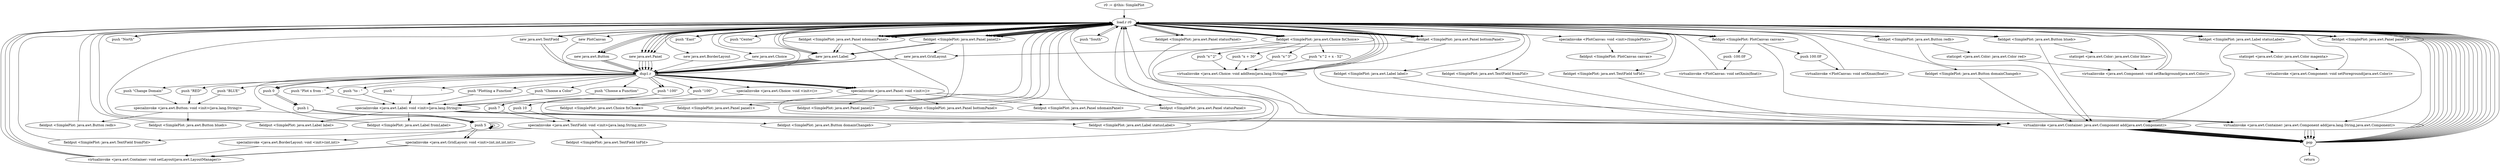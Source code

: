 digraph "" {
    "r0 := @this: SimplePlot"
    "load.r r0"
    "r0 := @this: SimplePlot"->"load.r r0";
    "new java.awt.BorderLayout"
    "load.r r0"->"new java.awt.BorderLayout";
    "dup1.r"
    "new java.awt.BorderLayout"->"dup1.r";
    "push 5"
    "dup1.r"->"push 5";
    "push 5"->"push 5";
    "specialinvoke <java.awt.BorderLayout: void <init>(int,int)>"
    "push 5"->"specialinvoke <java.awt.BorderLayout: void <init>(int,int)>";
    "virtualinvoke <java.awt.Container: void setLayout(java.awt.LayoutManager)>"
    "specialinvoke <java.awt.BorderLayout: void <init>(int,int)>"->"virtualinvoke <java.awt.Container: void setLayout(java.awt.LayoutManager)>";
    "virtualinvoke <java.awt.Container: void setLayout(java.awt.LayoutManager)>"->"load.r r0";
    "new java.awt.Panel"
    "load.r r0"->"new java.awt.Panel";
    "new java.awt.Panel"->"dup1.r";
    "specialinvoke <java.awt.Panel: void <init>()>"
    "dup1.r"->"specialinvoke <java.awt.Panel: void <init>()>";
    "fieldput <SimplePlot: java.awt.Panel panel1>"
    "specialinvoke <java.awt.Panel: void <init>()>"->"fieldput <SimplePlot: java.awt.Panel panel1>";
    "fieldput <SimplePlot: java.awt.Panel panel1>"->"load.r r0";
    "new java.awt.Label"
    "load.r r0"->"new java.awt.Label";
    "new java.awt.Label"->"dup1.r";
    "push \"Plotting a Function\""
    "dup1.r"->"push \"Plotting a Function\"";
    "specialinvoke <java.awt.Label: void <init>(java.lang.String)>"
    "push \"Plotting a Function\""->"specialinvoke <java.awt.Label: void <init>(java.lang.String)>";
    "fieldput <SimplePlot: java.awt.Label label>"
    "specialinvoke <java.awt.Label: void <init>(java.lang.String)>"->"fieldput <SimplePlot: java.awt.Label label>";
    "fieldput <SimplePlot: java.awt.Label label>"->"load.r r0";
    "fieldget <SimplePlot: java.awt.Panel panel1>"
    "load.r r0"->"fieldget <SimplePlot: java.awt.Panel panel1>";
    "fieldget <SimplePlot: java.awt.Panel panel1>"->"load.r r0";
    "fieldget <SimplePlot: java.awt.Label label>"
    "load.r r0"->"fieldget <SimplePlot: java.awt.Label label>";
    "virtualinvoke <java.awt.Container: java.awt.Component add(java.awt.Component)>"
    "fieldget <SimplePlot: java.awt.Label label>"->"virtualinvoke <java.awt.Container: java.awt.Component add(java.awt.Component)>";
    "pop"
    "virtualinvoke <java.awt.Container: java.awt.Component add(java.awt.Component)>"->"pop";
    "pop"->"load.r r0";
    "push \"North\""
    "load.r r0"->"push \"North\"";
    "push \"North\""->"load.r r0";
    "load.r r0"->"fieldget <SimplePlot: java.awt.Panel panel1>";
    "virtualinvoke <java.awt.Container: java.awt.Component add(java.lang.String,java.awt.Component)>"
    "fieldget <SimplePlot: java.awt.Panel panel1>"->"virtualinvoke <java.awt.Container: java.awt.Component add(java.lang.String,java.awt.Component)>";
    "virtualinvoke <java.awt.Container: java.awt.Component add(java.lang.String,java.awt.Component)>"->"pop";
    "pop"->"load.r r0";
    "load.r r0"->"new java.awt.Panel";
    "new java.awt.Panel"->"dup1.r";
    "dup1.r"->"specialinvoke <java.awt.Panel: void <init>()>";
    "fieldput <SimplePlot: java.awt.Panel panel2>"
    "specialinvoke <java.awt.Panel: void <init>()>"->"fieldput <SimplePlot: java.awt.Panel panel2>";
    "fieldput <SimplePlot: java.awt.Panel panel2>"->"load.r r0";
    "fieldget <SimplePlot: java.awt.Panel panel2>"
    "load.r r0"->"fieldget <SimplePlot: java.awt.Panel panel2>";
    "new java.awt.GridLayout"
    "fieldget <SimplePlot: java.awt.Panel panel2>"->"new java.awt.GridLayout";
    "new java.awt.GridLayout"->"dup1.r";
    "push 0"
    "dup1.r"->"push 0";
    "push 1"
    "push 0"->"push 1";
    "push 1"->"push 5";
    "push 5"->"push 5";
    "specialinvoke <java.awt.GridLayout: void <init>(int,int,int,int)>"
    "push 5"->"specialinvoke <java.awt.GridLayout: void <init>(int,int,int,int)>";
    "specialinvoke <java.awt.GridLayout: void <init>(int,int,int,int)>"->"virtualinvoke <java.awt.Container: void setLayout(java.awt.LayoutManager)>";
    "virtualinvoke <java.awt.Container: void setLayout(java.awt.LayoutManager)>"->"load.r r0";
    "load.r r0"->"fieldget <SimplePlot: java.awt.Panel panel2>";
    "fieldget <SimplePlot: java.awt.Panel panel2>"->"new java.awt.Label";
    "new java.awt.Label"->"dup1.r";
    "push \"Choose a Color\""
    "dup1.r"->"push \"Choose a Color\"";
    "push \"Choose a Color\""->"specialinvoke <java.awt.Label: void <init>(java.lang.String)>";
    "specialinvoke <java.awt.Label: void <init>(java.lang.String)>"->"virtualinvoke <java.awt.Container: java.awt.Component add(java.awt.Component)>";
    "virtualinvoke <java.awt.Container: java.awt.Component add(java.awt.Component)>"->"pop";
    "pop"->"load.r r0";
    "new java.awt.Button"
    "load.r r0"->"new java.awt.Button";
    "new java.awt.Button"->"dup1.r";
    "push \"RED\""
    "dup1.r"->"push \"RED\"";
    "specialinvoke <java.awt.Button: void <init>(java.lang.String)>"
    "push \"RED\""->"specialinvoke <java.awt.Button: void <init>(java.lang.String)>";
    "fieldput <SimplePlot: java.awt.Button redb>"
    "specialinvoke <java.awt.Button: void <init>(java.lang.String)>"->"fieldput <SimplePlot: java.awt.Button redb>";
    "fieldput <SimplePlot: java.awt.Button redb>"->"load.r r0";
    "fieldget <SimplePlot: java.awt.Button redb>"
    "load.r r0"->"fieldget <SimplePlot: java.awt.Button redb>";
    "staticget <java.awt.Color: java.awt.Color red>"
    "fieldget <SimplePlot: java.awt.Button redb>"->"staticget <java.awt.Color: java.awt.Color red>";
    "virtualinvoke <java.awt.Component: void setBackground(java.awt.Color)>"
    "staticget <java.awt.Color: java.awt.Color red>"->"virtualinvoke <java.awt.Component: void setBackground(java.awt.Color)>";
    "virtualinvoke <java.awt.Component: void setBackground(java.awt.Color)>"->"load.r r0";
    "load.r r0"->"fieldget <SimplePlot: java.awt.Panel panel2>";
    "fieldget <SimplePlot: java.awt.Panel panel2>"->"load.r r0";
    "load.r r0"->"fieldget <SimplePlot: java.awt.Button redb>";
    "fieldget <SimplePlot: java.awt.Button redb>"->"virtualinvoke <java.awt.Container: java.awt.Component add(java.awt.Component)>";
    "virtualinvoke <java.awt.Container: java.awt.Component add(java.awt.Component)>"->"pop";
    "pop"->"load.r r0";
    "load.r r0"->"new java.awt.Button";
    "new java.awt.Button"->"dup1.r";
    "push \"BLUE\""
    "dup1.r"->"push \"BLUE\"";
    "push \"BLUE\""->"specialinvoke <java.awt.Button: void <init>(java.lang.String)>";
    "fieldput <SimplePlot: java.awt.Button blueb>"
    "specialinvoke <java.awt.Button: void <init>(java.lang.String)>"->"fieldput <SimplePlot: java.awt.Button blueb>";
    "fieldput <SimplePlot: java.awt.Button blueb>"->"load.r r0";
    "fieldget <SimplePlot: java.awt.Button blueb>"
    "load.r r0"->"fieldget <SimplePlot: java.awt.Button blueb>";
    "staticget <java.awt.Color: java.awt.Color blue>"
    "fieldget <SimplePlot: java.awt.Button blueb>"->"staticget <java.awt.Color: java.awt.Color blue>";
    "staticget <java.awt.Color: java.awt.Color blue>"->"virtualinvoke <java.awt.Component: void setBackground(java.awt.Color)>";
    "virtualinvoke <java.awt.Component: void setBackground(java.awt.Color)>"->"load.r r0";
    "load.r r0"->"fieldget <SimplePlot: java.awt.Panel panel2>";
    "fieldget <SimplePlot: java.awt.Panel panel2>"->"load.r r0";
    "load.r r0"->"fieldget <SimplePlot: java.awt.Button blueb>";
    "fieldget <SimplePlot: java.awt.Button blueb>"->"virtualinvoke <java.awt.Container: java.awt.Component add(java.awt.Component)>";
    "virtualinvoke <java.awt.Container: java.awt.Component add(java.awt.Component)>"->"pop";
    "pop"->"load.r r0";
    "load.r r0"->"fieldget <SimplePlot: java.awt.Panel panel2>";
    "fieldget <SimplePlot: java.awt.Panel panel2>"->"new java.awt.Label";
    "new java.awt.Label"->"dup1.r";
    "push \"Choose a Function\""
    "dup1.r"->"push \"Choose a Function\"";
    "push \"Choose a Function\""->"specialinvoke <java.awt.Label: void <init>(java.lang.String)>";
    "specialinvoke <java.awt.Label: void <init>(java.lang.String)>"->"virtualinvoke <java.awt.Container: java.awt.Component add(java.awt.Component)>";
    "virtualinvoke <java.awt.Container: java.awt.Component add(java.awt.Component)>"->"pop";
    "pop"->"load.r r0";
    "new java.awt.Choice"
    "load.r r0"->"new java.awt.Choice";
    "new java.awt.Choice"->"dup1.r";
    "specialinvoke <java.awt.Choice: void <init>()>"
    "dup1.r"->"specialinvoke <java.awt.Choice: void <init>()>";
    "fieldput <SimplePlot: java.awt.Choice fnChoice>"
    "specialinvoke <java.awt.Choice: void <init>()>"->"fieldput <SimplePlot: java.awt.Choice fnChoice>";
    "fieldput <SimplePlot: java.awt.Choice fnChoice>"->"load.r r0";
    "fieldget <SimplePlot: java.awt.Choice fnChoice>"
    "load.r r0"->"fieldget <SimplePlot: java.awt.Choice fnChoice>";
    "push \"x^2\""
    "fieldget <SimplePlot: java.awt.Choice fnChoice>"->"push \"x^2\"";
    "virtualinvoke <java.awt.Choice: void addItem(java.lang.String)>"
    "push \"x^2\""->"virtualinvoke <java.awt.Choice: void addItem(java.lang.String)>";
    "virtualinvoke <java.awt.Choice: void addItem(java.lang.String)>"->"load.r r0";
    "load.r r0"->"fieldget <SimplePlot: java.awt.Choice fnChoice>";
    "push \"x + 30\""
    "fieldget <SimplePlot: java.awt.Choice fnChoice>"->"push \"x + 30\"";
    "push \"x + 30\""->"virtualinvoke <java.awt.Choice: void addItem(java.lang.String)>";
    "virtualinvoke <java.awt.Choice: void addItem(java.lang.String)>"->"load.r r0";
    "load.r r0"->"fieldget <SimplePlot: java.awt.Choice fnChoice>";
    "push \"x^3\""
    "fieldget <SimplePlot: java.awt.Choice fnChoice>"->"push \"x^3\"";
    "push \"x^3\""->"virtualinvoke <java.awt.Choice: void addItem(java.lang.String)>";
    "virtualinvoke <java.awt.Choice: void addItem(java.lang.String)>"->"load.r r0";
    "load.r r0"->"fieldget <SimplePlot: java.awt.Choice fnChoice>";
    "push \"x^2 + x - 52\""
    "fieldget <SimplePlot: java.awt.Choice fnChoice>"->"push \"x^2 + x - 52\"";
    "push \"x^2 + x - 52\""->"virtualinvoke <java.awt.Choice: void addItem(java.lang.String)>";
    "virtualinvoke <java.awt.Choice: void addItem(java.lang.String)>"->"load.r r0";
    "load.r r0"->"fieldget <SimplePlot: java.awt.Panel panel2>";
    "fieldget <SimplePlot: java.awt.Panel panel2>"->"load.r r0";
    "load.r r0"->"fieldget <SimplePlot: java.awt.Choice fnChoice>";
    "fieldget <SimplePlot: java.awt.Choice fnChoice>"->"virtualinvoke <java.awt.Container: java.awt.Component add(java.awt.Component)>";
    "virtualinvoke <java.awt.Container: java.awt.Component add(java.awt.Component)>"->"pop";
    "pop"->"load.r r0";
    "push \"East\""
    "load.r r0"->"push \"East\"";
    "push \"East\""->"load.r r0";
    "load.r r0"->"fieldget <SimplePlot: java.awt.Panel panel2>";
    "fieldget <SimplePlot: java.awt.Panel panel2>"->"virtualinvoke <java.awt.Container: java.awt.Component add(java.lang.String,java.awt.Component)>";
    "virtualinvoke <java.awt.Container: java.awt.Component add(java.lang.String,java.awt.Component)>"->"pop";
    "pop"->"load.r r0";
    "new PlotCanvas"
    "load.r r0"->"new PlotCanvas";
    "new PlotCanvas"->"dup1.r";
    "dup1.r"->"load.r r0";
    "specialinvoke <PlotCanvas: void <init>(SimplePlot)>"
    "load.r r0"->"specialinvoke <PlotCanvas: void <init>(SimplePlot)>";
    "fieldput <SimplePlot: PlotCanvas canvas>"
    "specialinvoke <PlotCanvas: void <init>(SimplePlot)>"->"fieldput <SimplePlot: PlotCanvas canvas>";
    "fieldput <SimplePlot: PlotCanvas canvas>"->"load.r r0";
    "push \"Center\""
    "load.r r0"->"push \"Center\"";
    "push \"Center\""->"load.r r0";
    "fieldget <SimplePlot: PlotCanvas canvas>"
    "load.r r0"->"fieldget <SimplePlot: PlotCanvas canvas>";
    "fieldget <SimplePlot: PlotCanvas canvas>"->"virtualinvoke <java.awt.Container: java.awt.Component add(java.lang.String,java.awt.Component)>";
    "virtualinvoke <java.awt.Container: java.awt.Component add(java.lang.String,java.awt.Component)>"->"pop";
    "pop"->"load.r r0";
    "load.r r0"->"new java.awt.Label";
    "new java.awt.Label"->"dup1.r";
    "push \"-100\""
    "dup1.r"->"push \"-100\"";
    "push \"-100\""->"specialinvoke <java.awt.Label: void <init>(java.lang.String)>";
    "fieldput <SimplePlot: java.awt.Label fromLabel>"
    "specialinvoke <java.awt.Label: void <init>(java.lang.String)>"->"fieldput <SimplePlot: java.awt.Label fromLabel>";
    "fieldput <SimplePlot: java.awt.Label fromLabel>"->"load.r r0";
    "load.r r0"->"new java.awt.Panel";
    "new java.awt.Panel"->"dup1.r";
    "dup1.r"->"specialinvoke <java.awt.Panel: void <init>()>";
    "fieldput <SimplePlot: java.awt.Panel bottomPanel>"
    "specialinvoke <java.awt.Panel: void <init>()>"->"fieldput <SimplePlot: java.awt.Panel bottomPanel>";
    "fieldput <SimplePlot: java.awt.Panel bottomPanel>"->"load.r r0";
    "fieldget <SimplePlot: java.awt.Panel bottomPanel>"
    "load.r r0"->"fieldget <SimplePlot: java.awt.Panel bottomPanel>";
    "fieldget <SimplePlot: java.awt.Panel bottomPanel>"->"new java.awt.GridLayout";
    "new java.awt.GridLayout"->"dup1.r";
    "dup1.r"->"push 0";
    "push 0"->"push 1";
    "push 1"->"push 5";
    "push 5"->"push 5";
    "push 5"->"specialinvoke <java.awt.GridLayout: void <init>(int,int,int,int)>";
    "specialinvoke <java.awt.GridLayout: void <init>(int,int,int,int)>"->"virtualinvoke <java.awt.Container: void setLayout(java.awt.LayoutManager)>";
    "virtualinvoke <java.awt.Container: void setLayout(java.awt.LayoutManager)>"->"load.r r0";
    "load.r r0"->"new java.awt.Panel";
    "new java.awt.Panel"->"dup1.r";
    "dup1.r"->"specialinvoke <java.awt.Panel: void <init>()>";
    "fieldput <SimplePlot: java.awt.Panel xdomainPanel>"
    "specialinvoke <java.awt.Panel: void <init>()>"->"fieldput <SimplePlot: java.awt.Panel xdomainPanel>";
    "fieldput <SimplePlot: java.awt.Panel xdomainPanel>"->"load.r r0";
    "fieldget <SimplePlot: java.awt.Panel xdomainPanel>"
    "load.r r0"->"fieldget <SimplePlot: java.awt.Panel xdomainPanel>";
    "fieldget <SimplePlot: java.awt.Panel xdomainPanel>"->"new java.awt.Label";
    "new java.awt.Label"->"dup1.r";
    "push \"Plot x from : \""
    "dup1.r"->"push \"Plot x from : \"";
    "push \"Plot x from : \""->"specialinvoke <java.awt.Label: void <init>(java.lang.String)>";
    "specialinvoke <java.awt.Label: void <init>(java.lang.String)>"->"virtualinvoke <java.awt.Container: java.awt.Component add(java.awt.Component)>";
    "virtualinvoke <java.awt.Container: java.awt.Component add(java.awt.Component)>"->"pop";
    "pop"->"load.r r0";
    "new java.awt.TextField"
    "load.r r0"->"new java.awt.TextField";
    "new java.awt.TextField"->"dup1.r";
    "dup1.r"->"push \"-100\"";
    "push 7"
    "push \"-100\""->"push 7";
    "specialinvoke <java.awt.TextField: void <init>(java.lang.String,int)>"
    "push 7"->"specialinvoke <java.awt.TextField: void <init>(java.lang.String,int)>";
    "fieldput <SimplePlot: java.awt.TextField fromFld>"
    "specialinvoke <java.awt.TextField: void <init>(java.lang.String,int)>"->"fieldput <SimplePlot: java.awt.TextField fromFld>";
    "fieldput <SimplePlot: java.awt.TextField fromFld>"->"load.r r0";
    "load.r r0"->"fieldget <SimplePlot: PlotCanvas canvas>";
    "push -100.0F"
    "fieldget <SimplePlot: PlotCanvas canvas>"->"push -100.0F";
    "virtualinvoke <PlotCanvas: void setXmin(float)>"
    "push -100.0F"->"virtualinvoke <PlotCanvas: void setXmin(float)>";
    "virtualinvoke <PlotCanvas: void setXmin(float)>"->"load.r r0";
    "load.r r0"->"fieldget <SimplePlot: java.awt.Panel xdomainPanel>";
    "fieldget <SimplePlot: java.awt.Panel xdomainPanel>"->"load.r r0";
    "fieldget <SimplePlot: java.awt.TextField fromFld>"
    "load.r r0"->"fieldget <SimplePlot: java.awt.TextField fromFld>";
    "fieldget <SimplePlot: java.awt.TextField fromFld>"->"virtualinvoke <java.awt.Container: java.awt.Component add(java.awt.Component)>";
    "virtualinvoke <java.awt.Container: java.awt.Component add(java.awt.Component)>"->"pop";
    "pop"->"load.r r0";
    "load.r r0"->"fieldget <SimplePlot: java.awt.Panel xdomainPanel>";
    "fieldget <SimplePlot: java.awt.Panel xdomainPanel>"->"new java.awt.Label";
    "new java.awt.Label"->"dup1.r";
    "push \"to : \""
    "dup1.r"->"push \"to : \"";
    "push \"to : \""->"specialinvoke <java.awt.Label: void <init>(java.lang.String)>";
    "specialinvoke <java.awt.Label: void <init>(java.lang.String)>"->"virtualinvoke <java.awt.Container: java.awt.Component add(java.awt.Component)>";
    "virtualinvoke <java.awt.Container: java.awt.Component add(java.awt.Component)>"->"pop";
    "pop"->"load.r r0";
    "load.r r0"->"new java.awt.TextField";
    "new java.awt.TextField"->"dup1.r";
    "push \"100\""
    "dup1.r"->"push \"100\"";
    "push 10"
    "push \"100\""->"push 10";
    "push 10"->"specialinvoke <java.awt.TextField: void <init>(java.lang.String,int)>";
    "fieldput <SimplePlot: java.awt.TextField toFld>"
    "specialinvoke <java.awt.TextField: void <init>(java.lang.String,int)>"->"fieldput <SimplePlot: java.awt.TextField toFld>";
    "fieldput <SimplePlot: java.awt.TextField toFld>"->"load.r r0";
    "load.r r0"->"fieldget <SimplePlot: PlotCanvas canvas>";
    "push 100.0F"
    "fieldget <SimplePlot: PlotCanvas canvas>"->"push 100.0F";
    "virtualinvoke <PlotCanvas: void setXmax(float)>"
    "push 100.0F"->"virtualinvoke <PlotCanvas: void setXmax(float)>";
    "virtualinvoke <PlotCanvas: void setXmax(float)>"->"load.r r0";
    "load.r r0"->"fieldget <SimplePlot: java.awt.Panel xdomainPanel>";
    "fieldget <SimplePlot: java.awt.Panel xdomainPanel>"->"load.r r0";
    "fieldget <SimplePlot: java.awt.TextField toFld>"
    "load.r r0"->"fieldget <SimplePlot: java.awt.TextField toFld>";
    "fieldget <SimplePlot: java.awt.TextField toFld>"->"virtualinvoke <java.awt.Container: java.awt.Component add(java.awt.Component)>";
    "virtualinvoke <java.awt.Container: java.awt.Component add(java.awt.Component)>"->"pop";
    "pop"->"load.r r0";
    "load.r r0"->"new java.awt.Button";
    "new java.awt.Button"->"dup1.r";
    "push \"Change Domain\""
    "dup1.r"->"push \"Change Domain\"";
    "push \"Change Domain\""->"specialinvoke <java.awt.Button: void <init>(java.lang.String)>";
    "fieldput <SimplePlot: java.awt.Button domainChangeb>"
    "specialinvoke <java.awt.Button: void <init>(java.lang.String)>"->"fieldput <SimplePlot: java.awt.Button domainChangeb>";
    "fieldput <SimplePlot: java.awt.Button domainChangeb>"->"load.r r0";
    "load.r r0"->"fieldget <SimplePlot: java.awt.Panel xdomainPanel>";
    "fieldget <SimplePlot: java.awt.Panel xdomainPanel>"->"load.r r0";
    "fieldget <SimplePlot: java.awt.Button domainChangeb>"
    "load.r r0"->"fieldget <SimplePlot: java.awt.Button domainChangeb>";
    "fieldget <SimplePlot: java.awt.Button domainChangeb>"->"virtualinvoke <java.awt.Container: java.awt.Component add(java.awt.Component)>";
    "virtualinvoke <java.awt.Container: java.awt.Component add(java.awt.Component)>"->"pop";
    "pop"->"load.r r0";
    "load.r r0"->"fieldget <SimplePlot: java.awt.Panel bottomPanel>";
    "fieldget <SimplePlot: java.awt.Panel bottomPanel>"->"load.r r0";
    "load.r r0"->"fieldget <SimplePlot: java.awt.Panel xdomainPanel>";
    "fieldget <SimplePlot: java.awt.Panel xdomainPanel>"->"virtualinvoke <java.awt.Container: java.awt.Component add(java.awt.Component)>";
    "virtualinvoke <java.awt.Container: java.awt.Component add(java.awt.Component)>"->"pop";
    "pop"->"load.r r0";
    "load.r r0"->"new java.awt.Panel";
    "new java.awt.Panel"->"dup1.r";
    "dup1.r"->"specialinvoke <java.awt.Panel: void <init>()>";
    "fieldput <SimplePlot: java.awt.Panel statusPanel>"
    "specialinvoke <java.awt.Panel: void <init>()>"->"fieldput <SimplePlot: java.awt.Panel statusPanel>";
    "fieldput <SimplePlot: java.awt.Panel statusPanel>"->"load.r r0";
    "load.r r0"->"new java.awt.Label";
    "new java.awt.Label"->"dup1.r";
    "push \"                                           \""
    "dup1.r"->"push \"                                           \"";
    "push \"                                           \""->"specialinvoke <java.awt.Label: void <init>(java.lang.String)>";
    "fieldput <SimplePlot: java.awt.Label statusLabel>"
    "specialinvoke <java.awt.Label: void <init>(java.lang.String)>"->"fieldput <SimplePlot: java.awt.Label statusLabel>";
    "fieldput <SimplePlot: java.awt.Label statusLabel>"->"load.r r0";
    "fieldget <SimplePlot: java.awt.Label statusLabel>"
    "load.r r0"->"fieldget <SimplePlot: java.awt.Label statusLabel>";
    "staticget <java.awt.Color: java.awt.Color magenta>"
    "fieldget <SimplePlot: java.awt.Label statusLabel>"->"staticget <java.awt.Color: java.awt.Color magenta>";
    "virtualinvoke <java.awt.Component: void setForeground(java.awt.Color)>"
    "staticget <java.awt.Color: java.awt.Color magenta>"->"virtualinvoke <java.awt.Component: void setForeground(java.awt.Color)>";
    "virtualinvoke <java.awt.Component: void setForeground(java.awt.Color)>"->"load.r r0";
    "fieldget <SimplePlot: java.awt.Panel statusPanel>"
    "load.r r0"->"fieldget <SimplePlot: java.awt.Panel statusPanel>";
    "fieldget <SimplePlot: java.awt.Panel statusPanel>"->"load.r r0";
    "load.r r0"->"fieldget <SimplePlot: java.awt.Label statusLabel>";
    "fieldget <SimplePlot: java.awt.Label statusLabel>"->"virtualinvoke <java.awt.Container: java.awt.Component add(java.awt.Component)>";
    "virtualinvoke <java.awt.Container: java.awt.Component add(java.awt.Component)>"->"pop";
    "pop"->"load.r r0";
    "load.r r0"->"fieldget <SimplePlot: java.awt.Panel bottomPanel>";
    "fieldget <SimplePlot: java.awt.Panel bottomPanel>"->"load.r r0";
    "load.r r0"->"fieldget <SimplePlot: java.awt.Panel statusPanel>";
    "fieldget <SimplePlot: java.awt.Panel statusPanel>"->"virtualinvoke <java.awt.Container: java.awt.Component add(java.awt.Component)>";
    "virtualinvoke <java.awt.Container: java.awt.Component add(java.awt.Component)>"->"pop";
    "pop"->"load.r r0";
    "push \"South\""
    "load.r r0"->"push \"South\"";
    "push \"South\""->"load.r r0";
    "load.r r0"->"fieldget <SimplePlot: java.awt.Panel bottomPanel>";
    "fieldget <SimplePlot: java.awt.Panel bottomPanel>"->"virtualinvoke <java.awt.Container: java.awt.Component add(java.lang.String,java.awt.Component)>";
    "virtualinvoke <java.awt.Container: java.awt.Component add(java.lang.String,java.awt.Component)>"->"pop";
    "return"
    "pop"->"return";
}
